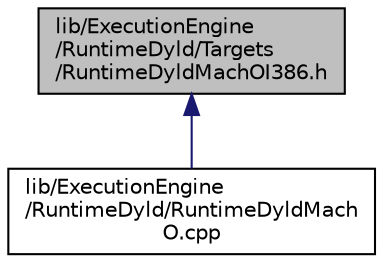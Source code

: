 digraph "lib/ExecutionEngine/RuntimeDyld/Targets/RuntimeDyldMachOI386.h"
{
 // LATEX_PDF_SIZE
  bgcolor="transparent";
  edge [fontname="Helvetica",fontsize="10",labelfontname="Helvetica",labelfontsize="10"];
  node [fontname="Helvetica",fontsize="10",shape="box"];
  Node1 [label="lib/ExecutionEngine\l/RuntimeDyld/Targets\l/RuntimeDyldMachOI386.h",height=0.2,width=0.4,color="black", fillcolor="grey75", style="filled", fontcolor="black",tooltip=" "];
  Node1 -> Node2 [dir="back",color="midnightblue",fontsize="10",style="solid",fontname="Helvetica"];
  Node2 [label="lib/ExecutionEngine\l/RuntimeDyld/RuntimeDyldMach\lO.cpp",height=0.2,width=0.4,color="black",URL="$RuntimeDyldMachO_8cpp.html",tooltip=" "];
}
